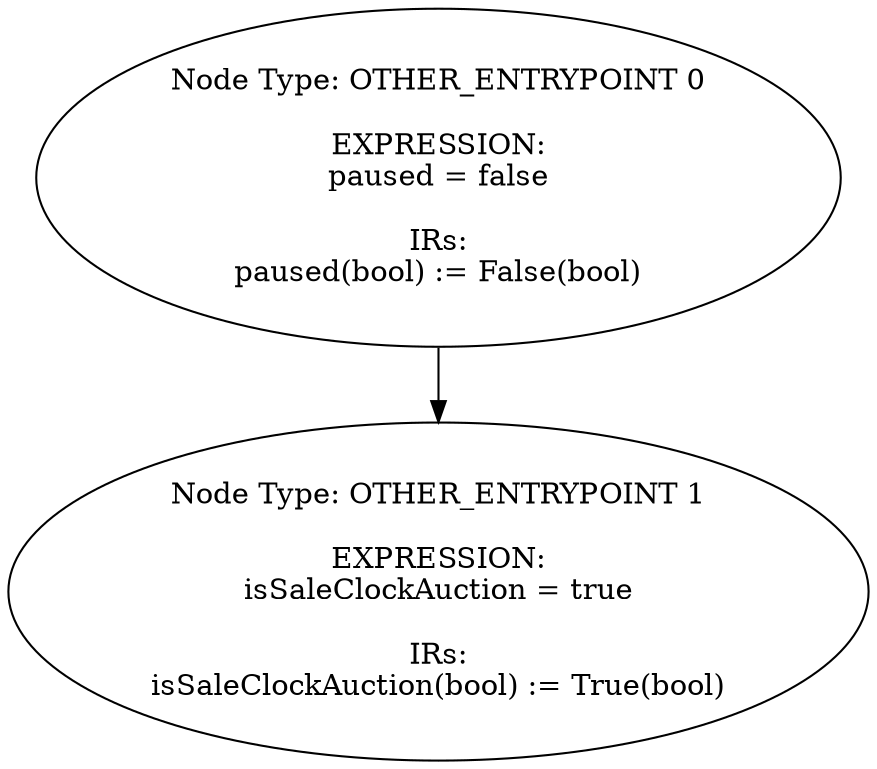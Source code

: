 digraph{
0[label="Node Type: OTHER_ENTRYPOINT 0

EXPRESSION:
paused = false

IRs:
paused(bool) := False(bool)"];
0->1;
1[label="Node Type: OTHER_ENTRYPOINT 1

EXPRESSION:
isSaleClockAuction = true

IRs:
isSaleClockAuction(bool) := True(bool)"];
}
